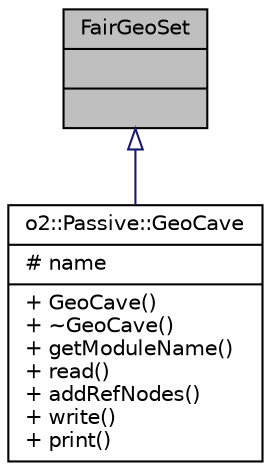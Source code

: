digraph "FairGeoSet"
{
 // INTERACTIVE_SVG=YES
  bgcolor="transparent";
  edge [fontname="Helvetica",fontsize="10",labelfontname="Helvetica",labelfontsize="10"];
  node [fontname="Helvetica",fontsize="10",shape=record];
  Node1 [label="{FairGeoSet\n||}",height=0.2,width=0.4,color="black", fillcolor="grey75", style="filled" fontcolor="black"];
  Node1 -> Node2 [dir="back",color="midnightblue",fontsize="10",style="solid",arrowtail="onormal",fontname="Helvetica"];
  Node2 [label="{o2::Passive::GeoCave\n|# name\l|+ GeoCave()\l+ ~GeoCave()\l+ getModuleName()\l+ read()\l+ addRefNodes()\l+ write()\l+ print()\l}",height=0.2,width=0.4,color="black",URL="$df/d8f/classo2_1_1Passive_1_1GeoCave.html"];
}
